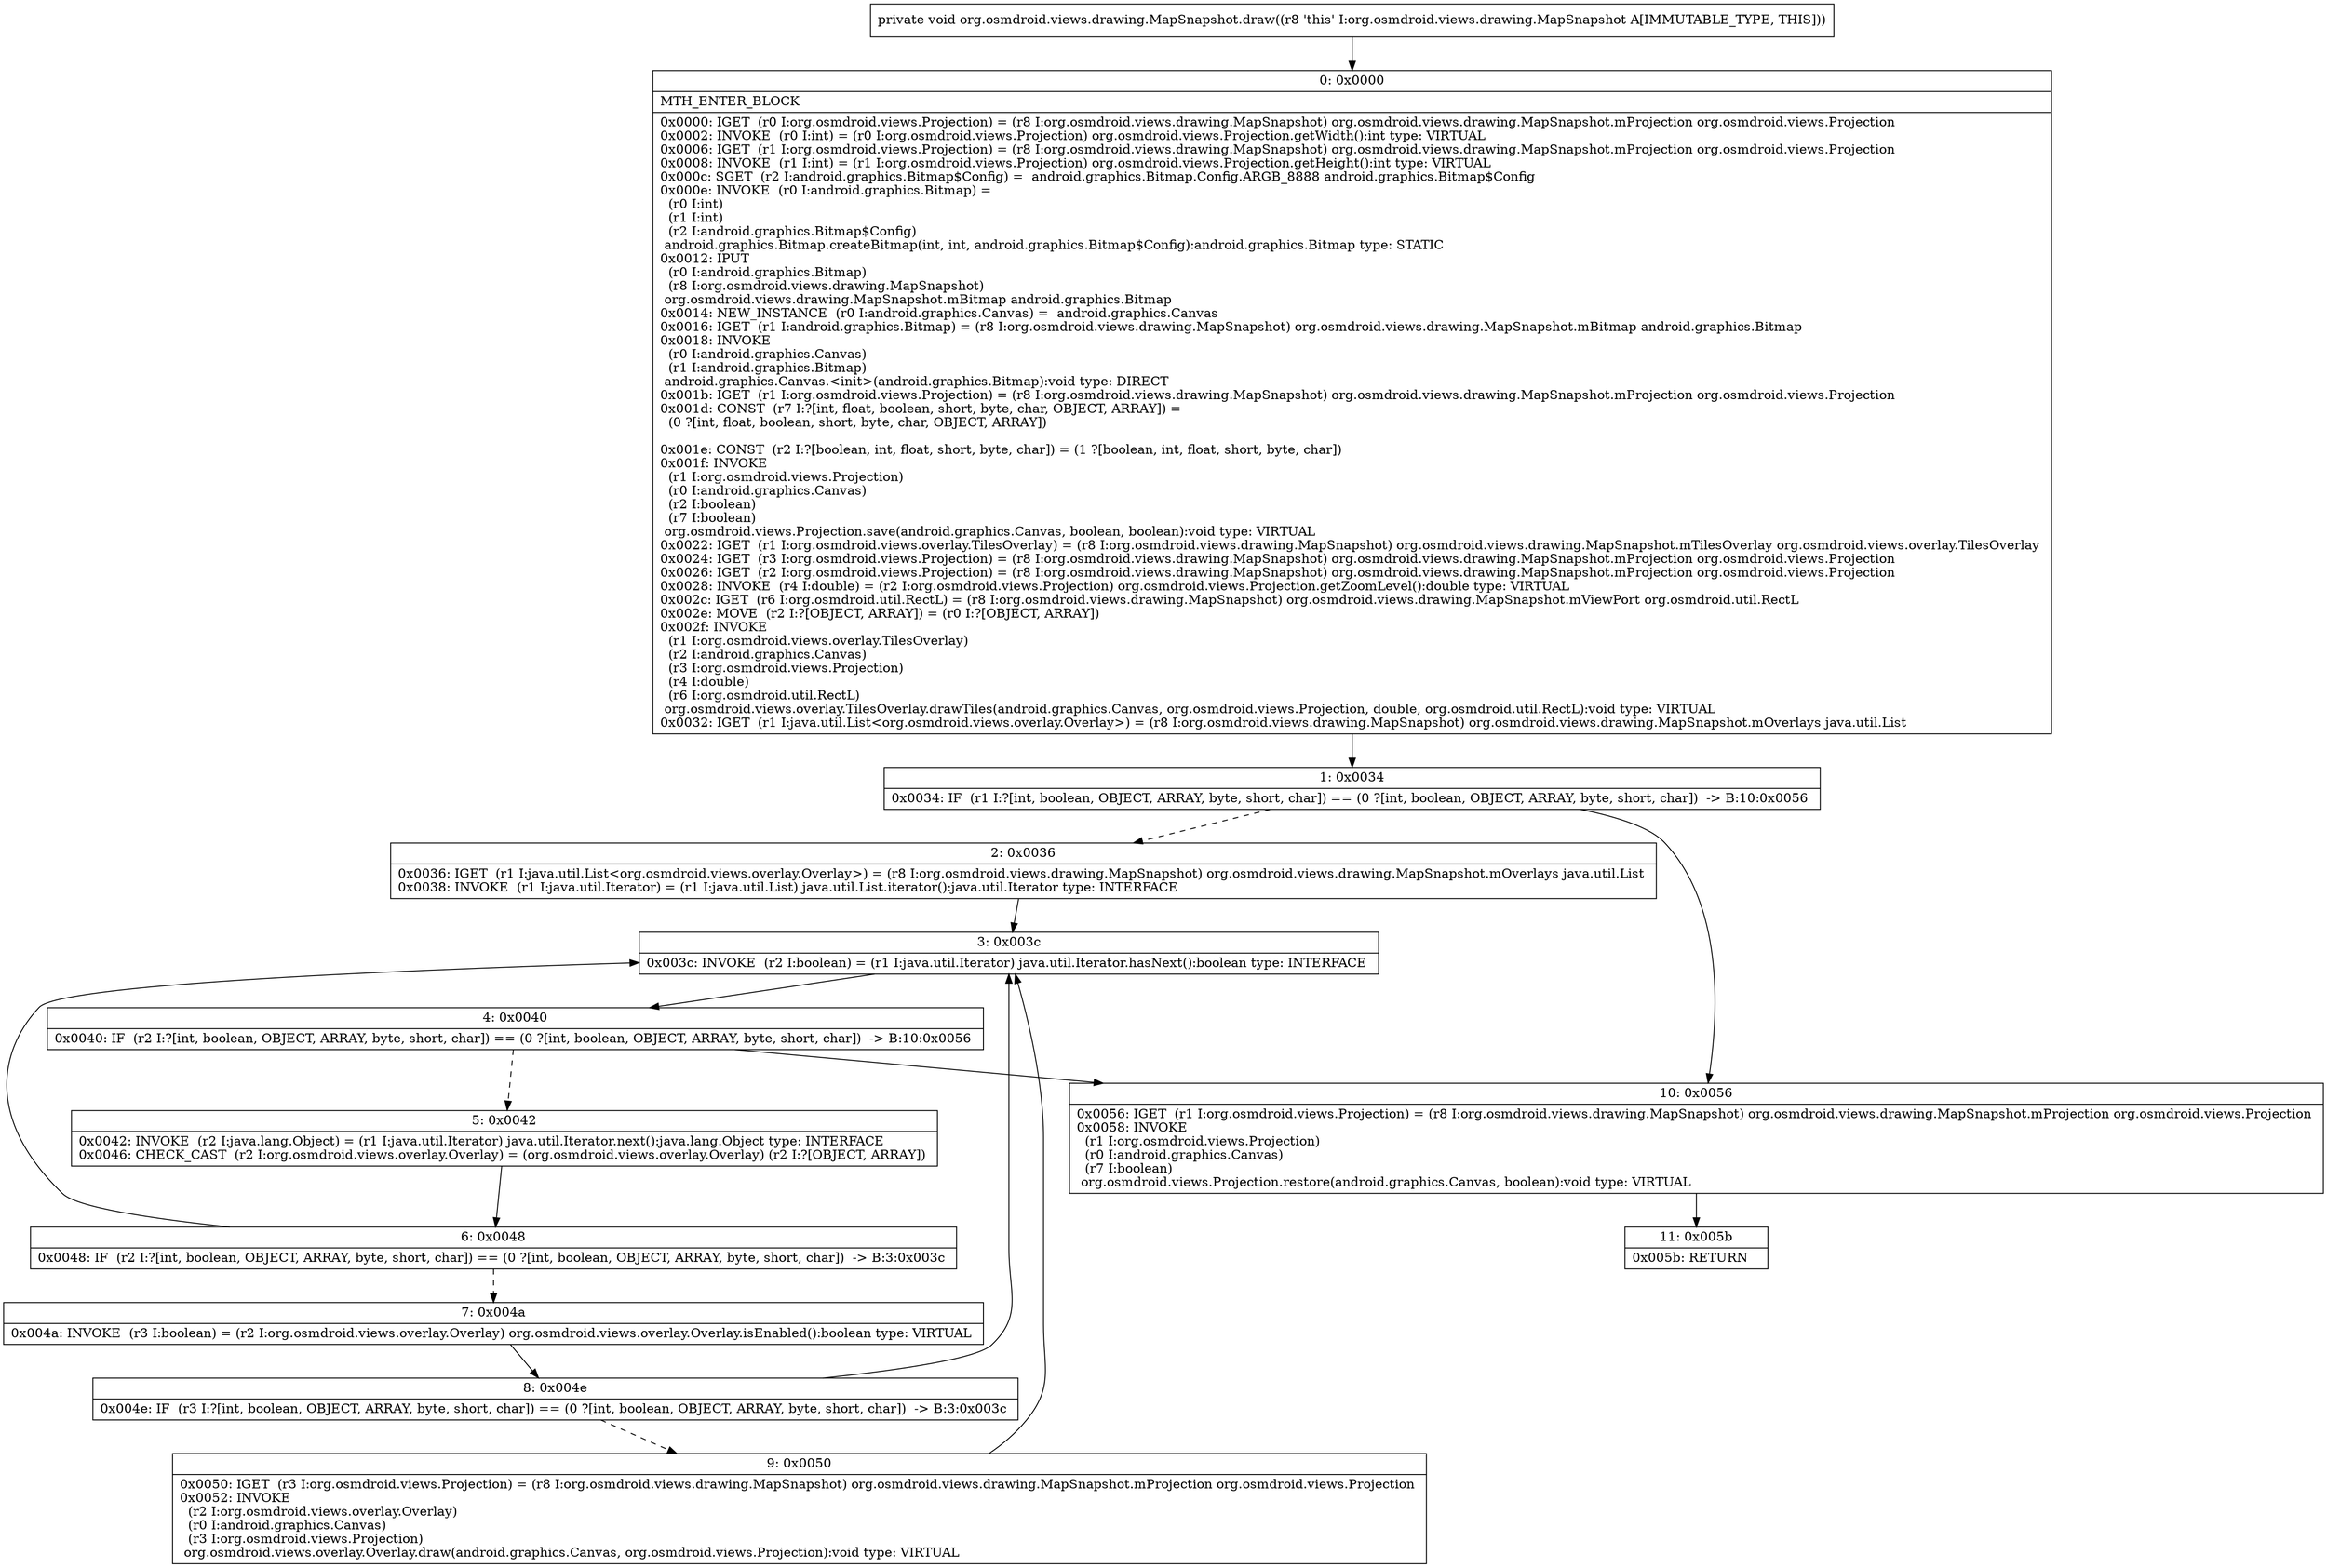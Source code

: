 digraph "CFG fororg.osmdroid.views.drawing.MapSnapshot.draw()V" {
Node_0 [shape=record,label="{0\:\ 0x0000|MTH_ENTER_BLOCK\l|0x0000: IGET  (r0 I:org.osmdroid.views.Projection) = (r8 I:org.osmdroid.views.drawing.MapSnapshot) org.osmdroid.views.drawing.MapSnapshot.mProjection org.osmdroid.views.Projection \l0x0002: INVOKE  (r0 I:int) = (r0 I:org.osmdroid.views.Projection) org.osmdroid.views.Projection.getWidth():int type: VIRTUAL \l0x0006: IGET  (r1 I:org.osmdroid.views.Projection) = (r8 I:org.osmdroid.views.drawing.MapSnapshot) org.osmdroid.views.drawing.MapSnapshot.mProjection org.osmdroid.views.Projection \l0x0008: INVOKE  (r1 I:int) = (r1 I:org.osmdroid.views.Projection) org.osmdroid.views.Projection.getHeight():int type: VIRTUAL \l0x000c: SGET  (r2 I:android.graphics.Bitmap$Config) =  android.graphics.Bitmap.Config.ARGB_8888 android.graphics.Bitmap$Config \l0x000e: INVOKE  (r0 I:android.graphics.Bitmap) = \l  (r0 I:int)\l  (r1 I:int)\l  (r2 I:android.graphics.Bitmap$Config)\l android.graphics.Bitmap.createBitmap(int, int, android.graphics.Bitmap$Config):android.graphics.Bitmap type: STATIC \l0x0012: IPUT  \l  (r0 I:android.graphics.Bitmap)\l  (r8 I:org.osmdroid.views.drawing.MapSnapshot)\l org.osmdroid.views.drawing.MapSnapshot.mBitmap android.graphics.Bitmap \l0x0014: NEW_INSTANCE  (r0 I:android.graphics.Canvas) =  android.graphics.Canvas \l0x0016: IGET  (r1 I:android.graphics.Bitmap) = (r8 I:org.osmdroid.views.drawing.MapSnapshot) org.osmdroid.views.drawing.MapSnapshot.mBitmap android.graphics.Bitmap \l0x0018: INVOKE  \l  (r0 I:android.graphics.Canvas)\l  (r1 I:android.graphics.Bitmap)\l android.graphics.Canvas.\<init\>(android.graphics.Bitmap):void type: DIRECT \l0x001b: IGET  (r1 I:org.osmdroid.views.Projection) = (r8 I:org.osmdroid.views.drawing.MapSnapshot) org.osmdroid.views.drawing.MapSnapshot.mProjection org.osmdroid.views.Projection \l0x001d: CONST  (r7 I:?[int, float, boolean, short, byte, char, OBJECT, ARRAY]) = \l  (0 ?[int, float, boolean, short, byte, char, OBJECT, ARRAY])\l \l0x001e: CONST  (r2 I:?[boolean, int, float, short, byte, char]) = (1 ?[boolean, int, float, short, byte, char]) \l0x001f: INVOKE  \l  (r1 I:org.osmdroid.views.Projection)\l  (r0 I:android.graphics.Canvas)\l  (r2 I:boolean)\l  (r7 I:boolean)\l org.osmdroid.views.Projection.save(android.graphics.Canvas, boolean, boolean):void type: VIRTUAL \l0x0022: IGET  (r1 I:org.osmdroid.views.overlay.TilesOverlay) = (r8 I:org.osmdroid.views.drawing.MapSnapshot) org.osmdroid.views.drawing.MapSnapshot.mTilesOverlay org.osmdroid.views.overlay.TilesOverlay \l0x0024: IGET  (r3 I:org.osmdroid.views.Projection) = (r8 I:org.osmdroid.views.drawing.MapSnapshot) org.osmdroid.views.drawing.MapSnapshot.mProjection org.osmdroid.views.Projection \l0x0026: IGET  (r2 I:org.osmdroid.views.Projection) = (r8 I:org.osmdroid.views.drawing.MapSnapshot) org.osmdroid.views.drawing.MapSnapshot.mProjection org.osmdroid.views.Projection \l0x0028: INVOKE  (r4 I:double) = (r2 I:org.osmdroid.views.Projection) org.osmdroid.views.Projection.getZoomLevel():double type: VIRTUAL \l0x002c: IGET  (r6 I:org.osmdroid.util.RectL) = (r8 I:org.osmdroid.views.drawing.MapSnapshot) org.osmdroid.views.drawing.MapSnapshot.mViewPort org.osmdroid.util.RectL \l0x002e: MOVE  (r2 I:?[OBJECT, ARRAY]) = (r0 I:?[OBJECT, ARRAY]) \l0x002f: INVOKE  \l  (r1 I:org.osmdroid.views.overlay.TilesOverlay)\l  (r2 I:android.graphics.Canvas)\l  (r3 I:org.osmdroid.views.Projection)\l  (r4 I:double)\l  (r6 I:org.osmdroid.util.RectL)\l org.osmdroid.views.overlay.TilesOverlay.drawTiles(android.graphics.Canvas, org.osmdroid.views.Projection, double, org.osmdroid.util.RectL):void type: VIRTUAL \l0x0032: IGET  (r1 I:java.util.List\<org.osmdroid.views.overlay.Overlay\>) = (r8 I:org.osmdroid.views.drawing.MapSnapshot) org.osmdroid.views.drawing.MapSnapshot.mOverlays java.util.List \l}"];
Node_1 [shape=record,label="{1\:\ 0x0034|0x0034: IF  (r1 I:?[int, boolean, OBJECT, ARRAY, byte, short, char]) == (0 ?[int, boolean, OBJECT, ARRAY, byte, short, char])  \-\> B:10:0x0056 \l}"];
Node_2 [shape=record,label="{2\:\ 0x0036|0x0036: IGET  (r1 I:java.util.List\<org.osmdroid.views.overlay.Overlay\>) = (r8 I:org.osmdroid.views.drawing.MapSnapshot) org.osmdroid.views.drawing.MapSnapshot.mOverlays java.util.List \l0x0038: INVOKE  (r1 I:java.util.Iterator) = (r1 I:java.util.List) java.util.List.iterator():java.util.Iterator type: INTERFACE \l}"];
Node_3 [shape=record,label="{3\:\ 0x003c|0x003c: INVOKE  (r2 I:boolean) = (r1 I:java.util.Iterator) java.util.Iterator.hasNext():boolean type: INTERFACE \l}"];
Node_4 [shape=record,label="{4\:\ 0x0040|0x0040: IF  (r2 I:?[int, boolean, OBJECT, ARRAY, byte, short, char]) == (0 ?[int, boolean, OBJECT, ARRAY, byte, short, char])  \-\> B:10:0x0056 \l}"];
Node_5 [shape=record,label="{5\:\ 0x0042|0x0042: INVOKE  (r2 I:java.lang.Object) = (r1 I:java.util.Iterator) java.util.Iterator.next():java.lang.Object type: INTERFACE \l0x0046: CHECK_CAST  (r2 I:org.osmdroid.views.overlay.Overlay) = (org.osmdroid.views.overlay.Overlay) (r2 I:?[OBJECT, ARRAY]) \l}"];
Node_6 [shape=record,label="{6\:\ 0x0048|0x0048: IF  (r2 I:?[int, boolean, OBJECT, ARRAY, byte, short, char]) == (0 ?[int, boolean, OBJECT, ARRAY, byte, short, char])  \-\> B:3:0x003c \l}"];
Node_7 [shape=record,label="{7\:\ 0x004a|0x004a: INVOKE  (r3 I:boolean) = (r2 I:org.osmdroid.views.overlay.Overlay) org.osmdroid.views.overlay.Overlay.isEnabled():boolean type: VIRTUAL \l}"];
Node_8 [shape=record,label="{8\:\ 0x004e|0x004e: IF  (r3 I:?[int, boolean, OBJECT, ARRAY, byte, short, char]) == (0 ?[int, boolean, OBJECT, ARRAY, byte, short, char])  \-\> B:3:0x003c \l}"];
Node_9 [shape=record,label="{9\:\ 0x0050|0x0050: IGET  (r3 I:org.osmdroid.views.Projection) = (r8 I:org.osmdroid.views.drawing.MapSnapshot) org.osmdroid.views.drawing.MapSnapshot.mProjection org.osmdroid.views.Projection \l0x0052: INVOKE  \l  (r2 I:org.osmdroid.views.overlay.Overlay)\l  (r0 I:android.graphics.Canvas)\l  (r3 I:org.osmdroid.views.Projection)\l org.osmdroid.views.overlay.Overlay.draw(android.graphics.Canvas, org.osmdroid.views.Projection):void type: VIRTUAL \l}"];
Node_10 [shape=record,label="{10\:\ 0x0056|0x0056: IGET  (r1 I:org.osmdroid.views.Projection) = (r8 I:org.osmdroid.views.drawing.MapSnapshot) org.osmdroid.views.drawing.MapSnapshot.mProjection org.osmdroid.views.Projection \l0x0058: INVOKE  \l  (r1 I:org.osmdroid.views.Projection)\l  (r0 I:android.graphics.Canvas)\l  (r7 I:boolean)\l org.osmdroid.views.Projection.restore(android.graphics.Canvas, boolean):void type: VIRTUAL \l}"];
Node_11 [shape=record,label="{11\:\ 0x005b|0x005b: RETURN   \l}"];
MethodNode[shape=record,label="{private void org.osmdroid.views.drawing.MapSnapshot.draw((r8 'this' I:org.osmdroid.views.drawing.MapSnapshot A[IMMUTABLE_TYPE, THIS])) }"];
MethodNode -> Node_0;
Node_0 -> Node_1;
Node_1 -> Node_2[style=dashed];
Node_1 -> Node_10;
Node_2 -> Node_3;
Node_3 -> Node_4;
Node_4 -> Node_5[style=dashed];
Node_4 -> Node_10;
Node_5 -> Node_6;
Node_6 -> Node_3;
Node_6 -> Node_7[style=dashed];
Node_7 -> Node_8;
Node_8 -> Node_3;
Node_8 -> Node_9[style=dashed];
Node_9 -> Node_3;
Node_10 -> Node_11;
}

